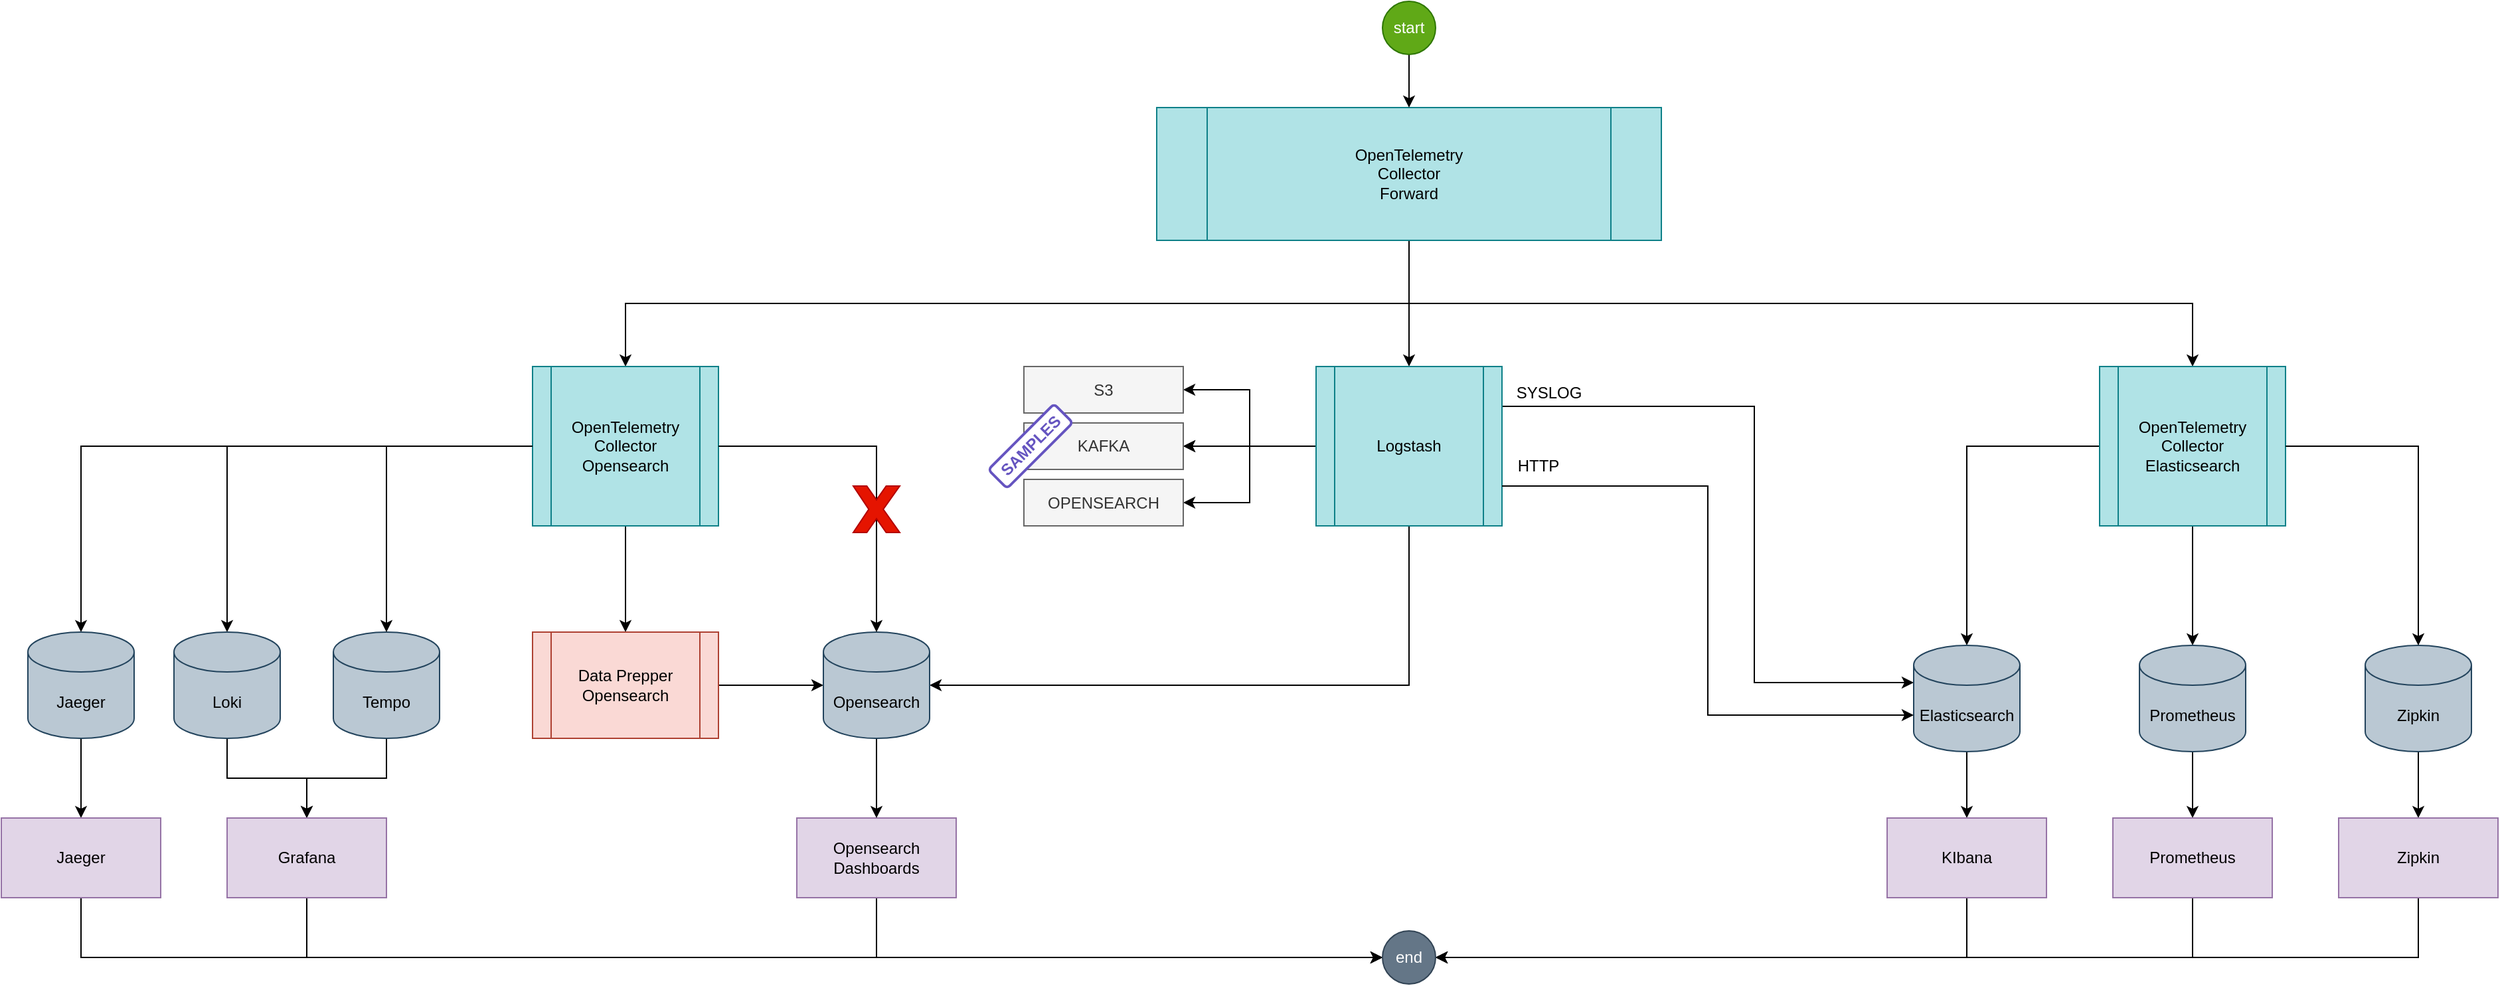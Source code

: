 <mxfile version="27.2.0">
  <diagram name="Page-1" id="sxVnqw21GZPcm04nLz4V">
    <mxGraphModel dx="4224" dy="832" grid="1" gridSize="10" guides="1" tooltips="1" connect="1" arrows="1" fold="1" page="1" pageScale="1" pageWidth="850" pageHeight="1100" math="0" shadow="0">
      <root>
        <mxCell id="0" />
        <mxCell id="1" parent="0" />
        <mxCell id="rMzshPHU6KnUzgn7r8EB-4" value="" style="edgeStyle=orthogonalEdgeStyle;rounded=0;orthogonalLoop=1;jettySize=auto;html=1;exitX=0.5;exitY=1;exitDx=0;exitDy=0;" edge="1" parent="1" source="rMzshPHU6KnUzgn7r8EB-1" target="rMzshPHU6KnUzgn7r8EB-3">
          <mxGeometry relative="1" as="geometry" />
        </mxCell>
        <mxCell id="rMzshPHU6KnUzgn7r8EB-6" value="" style="edgeStyle=orthogonalEdgeStyle;rounded=0;orthogonalLoop=1;jettySize=auto;html=1;exitX=0.5;exitY=1;exitDx=0;exitDy=0;" edge="1" parent="1" source="rMzshPHU6KnUzgn7r8EB-1" target="rMzshPHU6KnUzgn7r8EB-5">
          <mxGeometry relative="1" as="geometry" />
        </mxCell>
        <mxCell id="rMzshPHU6KnUzgn7r8EB-8" value="" style="edgeStyle=orthogonalEdgeStyle;rounded=0;orthogonalLoop=1;jettySize=auto;html=1;exitX=0.5;exitY=1;exitDx=0;exitDy=0;" edge="1" parent="1" source="rMzshPHU6KnUzgn7r8EB-1" target="rMzshPHU6KnUzgn7r8EB-7">
          <mxGeometry relative="1" as="geometry" />
        </mxCell>
        <mxCell id="rMzshPHU6KnUzgn7r8EB-1" value="&lt;div&gt;OpenTelemetry&lt;/div&gt;&lt;div&gt;Collector&lt;/div&gt;&lt;div&gt;Forward&lt;/div&gt;" style="shape=process;whiteSpace=wrap;html=1;backgroundOutline=1;fillColor=#b0e3e6;strokeColor=#0e8088;" vertex="1" parent="1">
          <mxGeometry x="-480" y="220" width="380" height="100" as="geometry" />
        </mxCell>
        <mxCell id="rMzshPHU6KnUzgn7r8EB-28" style="edgeStyle=orthogonalEdgeStyle;rounded=0;orthogonalLoop=1;jettySize=auto;html=1;" edge="1" parent="1" source="rMzshPHU6KnUzgn7r8EB-3" target="rMzshPHU6KnUzgn7r8EB-22">
          <mxGeometry relative="1" as="geometry" />
        </mxCell>
        <mxCell id="rMzshPHU6KnUzgn7r8EB-34" style="edgeStyle=orthogonalEdgeStyle;rounded=0;orthogonalLoop=1;jettySize=auto;html=1;" edge="1" parent="1" source="rMzshPHU6KnUzgn7r8EB-3" target="rMzshPHU6KnUzgn7r8EB-21">
          <mxGeometry relative="1" as="geometry" />
        </mxCell>
        <mxCell id="rMzshPHU6KnUzgn7r8EB-3" value="&lt;div&gt;OpenTelemetry&lt;/div&gt;&lt;div&gt;Collector&lt;/div&gt;&lt;div&gt;Elasticsearch&lt;/div&gt;" style="shape=process;whiteSpace=wrap;html=1;backgroundOutline=1;fillColor=#b0e3e6;strokeColor=#0e8088;" vertex="1" parent="1">
          <mxGeometry x="230" y="415" width="140" height="120" as="geometry" />
        </mxCell>
        <mxCell id="rMzshPHU6KnUzgn7r8EB-10" value="" style="edgeStyle=orthogonalEdgeStyle;rounded=0;orthogonalLoop=1;jettySize=auto;html=1;" edge="1" parent="1" source="rMzshPHU6KnUzgn7r8EB-5" target="rMzshPHU6KnUzgn7r8EB-9">
          <mxGeometry relative="1" as="geometry" />
        </mxCell>
        <mxCell id="rMzshPHU6KnUzgn7r8EB-12" value="" style="edgeStyle=orthogonalEdgeStyle;rounded=0;orthogonalLoop=1;jettySize=auto;html=1;" edge="1" parent="1" source="rMzshPHU6KnUzgn7r8EB-5" target="rMzshPHU6KnUzgn7r8EB-11">
          <mxGeometry relative="1" as="geometry" />
        </mxCell>
        <mxCell id="rMzshPHU6KnUzgn7r8EB-13" value="" style="edgeStyle=orthogonalEdgeStyle;rounded=0;orthogonalLoop=1;jettySize=auto;html=1;" edge="1" parent="1" source="rMzshPHU6KnUzgn7r8EB-5" target="rMzshPHU6KnUzgn7r8EB-11">
          <mxGeometry relative="1" as="geometry" />
        </mxCell>
        <mxCell id="rMzshPHU6KnUzgn7r8EB-16" style="edgeStyle=orthogonalEdgeStyle;rounded=0;orthogonalLoop=1;jettySize=auto;html=1;exitX=0.5;exitY=1;exitDx=0;exitDy=0;entryX=1;entryY=0.5;entryDx=0;entryDy=0;entryPerimeter=0;" edge="1" parent="1" source="rMzshPHU6KnUzgn7r8EB-5" target="rMzshPHU6KnUzgn7r8EB-37">
          <mxGeometry relative="1" as="geometry">
            <mxPoint x="-490.0" y="665" as="targetPoint" />
          </mxGeometry>
        </mxCell>
        <mxCell id="rMzshPHU6KnUzgn7r8EB-39" style="edgeStyle=orthogonalEdgeStyle;rounded=0;orthogonalLoop=1;jettySize=auto;html=1;entryX=0;entryY=0;entryDx=0;entryDy=27.5;entryPerimeter=0;exitX=1;exitY=0.25;exitDx=0;exitDy=0;" edge="1" parent="1" source="rMzshPHU6KnUzgn7r8EB-5" target="rMzshPHU6KnUzgn7r8EB-22">
          <mxGeometry relative="1" as="geometry">
            <Array as="points">
              <mxPoint x="-30" y="445" />
              <mxPoint x="-30" y="653" />
              <mxPoint x="90" y="653" />
            </Array>
          </mxGeometry>
        </mxCell>
        <mxCell id="rMzshPHU6KnUzgn7r8EB-67" style="edgeStyle=orthogonalEdgeStyle;rounded=0;orthogonalLoop=1;jettySize=auto;html=1;" edge="1" parent="1" source="rMzshPHU6KnUzgn7r8EB-5" target="rMzshPHU6KnUzgn7r8EB-66">
          <mxGeometry relative="1" as="geometry" />
        </mxCell>
        <mxCell id="rMzshPHU6KnUzgn7r8EB-5" value="Logstash" style="shape=process;whiteSpace=wrap;html=1;backgroundOutline=1;fillColor=#b0e3e6;strokeColor=#0e8088;" vertex="1" parent="1">
          <mxGeometry x="-360" y="415" width="140" height="120" as="geometry" />
        </mxCell>
        <mxCell id="rMzshPHU6KnUzgn7r8EB-27" style="edgeStyle=orthogonalEdgeStyle;rounded=0;orthogonalLoop=1;jettySize=auto;html=1;" edge="1" parent="1" source="rMzshPHU6KnUzgn7r8EB-7" target="rMzshPHU6KnUzgn7r8EB-26">
          <mxGeometry relative="1" as="geometry" />
        </mxCell>
        <mxCell id="rMzshPHU6KnUzgn7r8EB-43" style="edgeStyle=orthogonalEdgeStyle;rounded=0;orthogonalLoop=1;jettySize=auto;html=1;" edge="1" parent="1" source="rMzshPHU6KnUzgn7r8EB-7" target="rMzshPHU6KnUzgn7r8EB-18">
          <mxGeometry relative="1" as="geometry" />
        </mxCell>
        <mxCell id="rMzshPHU6KnUzgn7r8EB-44" style="edgeStyle=orthogonalEdgeStyle;rounded=0;orthogonalLoop=1;jettySize=auto;html=1;" edge="1" parent="1" source="rMzshPHU6KnUzgn7r8EB-7" target="rMzshPHU6KnUzgn7r8EB-19">
          <mxGeometry relative="1" as="geometry" />
        </mxCell>
        <mxCell id="rMzshPHU6KnUzgn7r8EB-7" value="&lt;div&gt;OpenTelemetry&lt;/div&gt;&lt;div&gt;Collector&lt;/div&gt;&lt;div&gt;Opensearch&lt;/div&gt;" style="shape=process;whiteSpace=wrap;html=1;backgroundOutline=1;fillColor=#b0e3e6;strokeColor=#0e8088;" vertex="1" parent="1">
          <mxGeometry x="-950" y="415" width="140" height="120" as="geometry" />
        </mxCell>
        <mxCell id="rMzshPHU6KnUzgn7r8EB-9" value="S3" style="whiteSpace=wrap;html=1;fillColor=#f5f5f5;fontColor=#333333;strokeColor=#666666;" vertex="1" parent="1">
          <mxGeometry x="-580" y="415" width="120" height="35" as="geometry" />
        </mxCell>
        <mxCell id="rMzshPHU6KnUzgn7r8EB-11" value="KAFKA" style="whiteSpace=wrap;html=1;fillColor=#f5f5f5;fontColor=#333333;strokeColor=#666666;" vertex="1" parent="1">
          <mxGeometry x="-580" y="457.5" width="120" height="35" as="geometry" />
        </mxCell>
        <mxCell id="rMzshPHU6KnUzgn7r8EB-33" style="edgeStyle=orthogonalEdgeStyle;rounded=0;orthogonalLoop=1;jettySize=auto;html=1;" edge="1" parent="1" source="rMzshPHU6KnUzgn7r8EB-17" target="rMzshPHU6KnUzgn7r8EB-32">
          <mxGeometry relative="1" as="geometry" />
        </mxCell>
        <mxCell id="rMzshPHU6KnUzgn7r8EB-17" value="Zipkin" style="shape=cylinder3;whiteSpace=wrap;html=1;boundedLbl=1;backgroundOutline=1;size=15;fillColor=#bac8d3;strokeColor=#23445d;" vertex="1" parent="1">
          <mxGeometry x="430" y="625" width="80" height="80" as="geometry" />
        </mxCell>
        <mxCell id="rMzshPHU6KnUzgn7r8EB-49" style="edgeStyle=orthogonalEdgeStyle;rounded=0;orthogonalLoop=1;jettySize=auto;html=1;" edge="1" parent="1" source="rMzshPHU6KnUzgn7r8EB-18" target="rMzshPHU6KnUzgn7r8EB-48">
          <mxGeometry relative="1" as="geometry" />
        </mxCell>
        <mxCell id="rMzshPHU6KnUzgn7r8EB-18" value="Jaeger" style="shape=cylinder3;whiteSpace=wrap;html=1;boundedLbl=1;backgroundOutline=1;size=15;fillColor=#bac8d3;strokeColor=#23445d;" vertex="1" parent="1">
          <mxGeometry x="-1330" y="615" width="80" height="80" as="geometry" />
        </mxCell>
        <mxCell id="rMzshPHU6KnUzgn7r8EB-46" style="edgeStyle=orthogonalEdgeStyle;rounded=0;orthogonalLoop=1;jettySize=auto;html=1;" edge="1" parent="1" source="rMzshPHU6KnUzgn7r8EB-19" target="rMzshPHU6KnUzgn7r8EB-24">
          <mxGeometry relative="1" as="geometry" />
        </mxCell>
        <mxCell id="rMzshPHU6KnUzgn7r8EB-19" value="Loki" style="shape=cylinder3;whiteSpace=wrap;html=1;boundedLbl=1;backgroundOutline=1;size=15;fillColor=#bac8d3;strokeColor=#23445d;" vertex="1" parent="1">
          <mxGeometry x="-1220" y="615" width="80" height="80" as="geometry" />
        </mxCell>
        <mxCell id="rMzshPHU6KnUzgn7r8EB-47" style="edgeStyle=orthogonalEdgeStyle;rounded=0;orthogonalLoop=1;jettySize=auto;html=1;" edge="1" parent="1" source="rMzshPHU6KnUzgn7r8EB-20" target="rMzshPHU6KnUzgn7r8EB-24">
          <mxGeometry relative="1" as="geometry" />
        </mxCell>
        <mxCell id="rMzshPHU6KnUzgn7r8EB-20" value="Tempo" style="shape=cylinder3;whiteSpace=wrap;html=1;boundedLbl=1;backgroundOutline=1;size=15;fillColor=#bac8d3;strokeColor=#23445d;" vertex="1" parent="1">
          <mxGeometry x="-1100" y="615" width="80" height="80" as="geometry" />
        </mxCell>
        <mxCell id="rMzshPHU6KnUzgn7r8EB-36" style="edgeStyle=orthogonalEdgeStyle;rounded=0;orthogonalLoop=1;jettySize=auto;html=1;" edge="1" parent="1" source="rMzshPHU6KnUzgn7r8EB-21" target="rMzshPHU6KnUzgn7r8EB-35">
          <mxGeometry relative="1" as="geometry" />
        </mxCell>
        <mxCell id="rMzshPHU6KnUzgn7r8EB-21" value="Prometheus" style="shape=cylinder3;whiteSpace=wrap;html=1;boundedLbl=1;backgroundOutline=1;size=15;fillColor=#bac8d3;strokeColor=#23445d;" vertex="1" parent="1">
          <mxGeometry x="260" y="625" width="80" height="80" as="geometry" />
        </mxCell>
        <mxCell id="rMzshPHU6KnUzgn7r8EB-30" style="edgeStyle=orthogonalEdgeStyle;rounded=0;orthogonalLoop=1;jettySize=auto;html=1;" edge="1" parent="1" source="rMzshPHU6KnUzgn7r8EB-22" target="rMzshPHU6KnUzgn7r8EB-23">
          <mxGeometry relative="1" as="geometry" />
        </mxCell>
        <mxCell id="rMzshPHU6KnUzgn7r8EB-22" value="Elasticsearch" style="shape=cylinder3;whiteSpace=wrap;html=1;boundedLbl=1;backgroundOutline=1;size=15;fillColor=#bac8d3;strokeColor=#23445d;" vertex="1" parent="1">
          <mxGeometry x="90" y="625" width="80" height="80" as="geometry" />
        </mxCell>
        <mxCell id="rMzshPHU6KnUzgn7r8EB-57" style="edgeStyle=orthogonalEdgeStyle;rounded=0;orthogonalLoop=1;jettySize=auto;html=1;entryX=1;entryY=0.5;entryDx=0;entryDy=0;exitX=0.5;exitY=1;exitDx=0;exitDy=0;" edge="1" parent="1" source="rMzshPHU6KnUzgn7r8EB-23" target="rMzshPHU6KnUzgn7r8EB-53">
          <mxGeometry relative="1" as="geometry" />
        </mxCell>
        <mxCell id="rMzshPHU6KnUzgn7r8EB-23" value="KIbana" style="whiteSpace=wrap;html=1;fillColor=#e1d5e7;strokeColor=#9673a6;" vertex="1" parent="1">
          <mxGeometry x="70" y="755" width="120" height="60" as="geometry" />
        </mxCell>
        <mxCell id="rMzshPHU6KnUzgn7r8EB-55" style="edgeStyle=orthogonalEdgeStyle;rounded=0;orthogonalLoop=1;jettySize=auto;html=1;entryX=0;entryY=0.5;entryDx=0;entryDy=0;exitX=0.5;exitY=1;exitDx=0;exitDy=0;" edge="1" parent="1" source="rMzshPHU6KnUzgn7r8EB-24" target="rMzshPHU6KnUzgn7r8EB-53">
          <mxGeometry relative="1" as="geometry" />
        </mxCell>
        <mxCell id="rMzshPHU6KnUzgn7r8EB-24" value="Grafana" style="whiteSpace=wrap;html=1;fillColor=#e1d5e7;strokeColor=#9673a6;" vertex="1" parent="1">
          <mxGeometry x="-1180" y="755" width="120" height="60" as="geometry" />
        </mxCell>
        <mxCell id="rMzshPHU6KnUzgn7r8EB-56" style="edgeStyle=orthogonalEdgeStyle;rounded=0;orthogonalLoop=1;jettySize=auto;html=1;entryX=0;entryY=0.5;entryDx=0;entryDy=0;exitX=0.5;exitY=1;exitDx=0;exitDy=0;" edge="1" parent="1" source="rMzshPHU6KnUzgn7r8EB-25" target="rMzshPHU6KnUzgn7r8EB-53">
          <mxGeometry relative="1" as="geometry" />
        </mxCell>
        <mxCell id="rMzshPHU6KnUzgn7r8EB-25" value="&lt;div&gt;Opensearch&lt;/div&gt;&lt;div&gt;Dashboards&lt;/div&gt;" style="whiteSpace=wrap;html=1;fillColor=#e1d5e7;strokeColor=#9673a6;" vertex="1" parent="1">
          <mxGeometry x="-751" y="755" width="120" height="60" as="geometry" />
        </mxCell>
        <mxCell id="rMzshPHU6KnUzgn7r8EB-38" style="edgeStyle=orthogonalEdgeStyle;rounded=0;orthogonalLoop=1;jettySize=auto;html=1;entryX=0;entryY=0.5;entryDx=0;entryDy=0;entryPerimeter=0;" edge="1" parent="1" source="rMzshPHU6KnUzgn7r8EB-26" target="rMzshPHU6KnUzgn7r8EB-37">
          <mxGeometry relative="1" as="geometry" />
        </mxCell>
        <mxCell id="rMzshPHU6KnUzgn7r8EB-26" value="&lt;div&gt;Data Prepper&lt;/div&gt;&lt;div&gt;Opensearch&lt;/div&gt;" style="shape=process;whiteSpace=wrap;html=1;backgroundOutline=1;fillColor=#fad9d5;strokeColor=#ae4132;" vertex="1" parent="1">
          <mxGeometry x="-950" y="615" width="140" height="80" as="geometry" />
        </mxCell>
        <mxCell id="rMzshPHU6KnUzgn7r8EB-31" style="edgeStyle=orthogonalEdgeStyle;rounded=0;orthogonalLoop=1;jettySize=auto;html=1;" edge="1" parent="1" source="rMzshPHU6KnUzgn7r8EB-3" target="rMzshPHU6KnUzgn7r8EB-17">
          <mxGeometry relative="1" as="geometry" />
        </mxCell>
        <mxCell id="rMzshPHU6KnUzgn7r8EB-59" style="edgeStyle=orthogonalEdgeStyle;rounded=0;orthogonalLoop=1;jettySize=auto;html=1;entryX=1;entryY=0.5;entryDx=0;entryDy=0;exitX=0.5;exitY=1;exitDx=0;exitDy=0;" edge="1" parent="1" source="rMzshPHU6KnUzgn7r8EB-32" target="rMzshPHU6KnUzgn7r8EB-53">
          <mxGeometry relative="1" as="geometry" />
        </mxCell>
        <mxCell id="rMzshPHU6KnUzgn7r8EB-32" value="Zipkin" style="whiteSpace=wrap;html=1;fillColor=#e1d5e7;strokeColor=#9673a6;" vertex="1" parent="1">
          <mxGeometry x="410" y="755" width="120" height="60" as="geometry" />
        </mxCell>
        <mxCell id="rMzshPHU6KnUzgn7r8EB-58" style="edgeStyle=orthogonalEdgeStyle;rounded=0;orthogonalLoop=1;jettySize=auto;html=1;entryX=1;entryY=0.5;entryDx=0;entryDy=0;exitX=0.5;exitY=1;exitDx=0;exitDy=0;" edge="1" parent="1" source="rMzshPHU6KnUzgn7r8EB-35" target="rMzshPHU6KnUzgn7r8EB-53">
          <mxGeometry relative="1" as="geometry" />
        </mxCell>
        <mxCell id="rMzshPHU6KnUzgn7r8EB-35" value="Prometheus" style="whiteSpace=wrap;html=1;fillColor=#e1d5e7;strokeColor=#9673a6;" vertex="1" parent="1">
          <mxGeometry x="240" y="755" width="120" height="60" as="geometry" />
        </mxCell>
        <mxCell id="rMzshPHU6KnUzgn7r8EB-42" style="edgeStyle=orthogonalEdgeStyle;rounded=0;orthogonalLoop=1;jettySize=auto;html=1;" edge="1" parent="1" source="rMzshPHU6KnUzgn7r8EB-37" target="rMzshPHU6KnUzgn7r8EB-25">
          <mxGeometry relative="1" as="geometry" />
        </mxCell>
        <mxCell id="rMzshPHU6KnUzgn7r8EB-37" value="Opensearch" style="shape=cylinder3;whiteSpace=wrap;html=1;boundedLbl=1;backgroundOutline=1;size=15;fillColor=#bac8d3;strokeColor=#23445d;" vertex="1" parent="1">
          <mxGeometry x="-731" y="615" width="80" height="80" as="geometry" />
        </mxCell>
        <mxCell id="rMzshPHU6KnUzgn7r8EB-40" value="SYSLOG" style="text;html=1;align=center;verticalAlign=middle;resizable=0;points=[];autosize=1;strokeColor=none;fillColor=none;" vertex="1" parent="1">
          <mxGeometry x="-220" y="420" width="70" height="30" as="geometry" />
        </mxCell>
        <mxCell id="rMzshPHU6KnUzgn7r8EB-41" value="HTTP" style="text;html=1;align=center;verticalAlign=middle;resizable=0;points=[];autosize=1;strokeColor=none;fillColor=none;" vertex="1" parent="1">
          <mxGeometry x="-218" y="475" width="50" height="30" as="geometry" />
        </mxCell>
        <mxCell id="rMzshPHU6KnUzgn7r8EB-45" style="edgeStyle=orthogonalEdgeStyle;rounded=0;orthogonalLoop=1;jettySize=auto;html=1;entryX=0.5;entryY=0;entryDx=0;entryDy=0;entryPerimeter=0;" edge="1" parent="1" source="rMzshPHU6KnUzgn7r8EB-7" target="rMzshPHU6KnUzgn7r8EB-20">
          <mxGeometry relative="1" as="geometry" />
        </mxCell>
        <mxCell id="rMzshPHU6KnUzgn7r8EB-54" style="edgeStyle=orthogonalEdgeStyle;rounded=0;orthogonalLoop=1;jettySize=auto;html=1;entryX=0;entryY=0.5;entryDx=0;entryDy=0;exitX=0.5;exitY=1;exitDx=0;exitDy=0;" edge="1" parent="1" source="rMzshPHU6KnUzgn7r8EB-48" target="rMzshPHU6KnUzgn7r8EB-53">
          <mxGeometry relative="1" as="geometry" />
        </mxCell>
        <mxCell id="rMzshPHU6KnUzgn7r8EB-48" value="Jaeger" style="whiteSpace=wrap;html=1;fillColor=#e1d5e7;strokeColor=#9673a6;" vertex="1" parent="1">
          <mxGeometry x="-1350" y="755" width="120" height="60" as="geometry" />
        </mxCell>
        <mxCell id="rMzshPHU6KnUzgn7r8EB-52" style="edgeStyle=orthogonalEdgeStyle;rounded=0;orthogonalLoop=1;jettySize=auto;html=1;" edge="1" parent="1" source="rMzshPHU6KnUzgn7r8EB-50" target="rMzshPHU6KnUzgn7r8EB-1">
          <mxGeometry relative="1" as="geometry" />
        </mxCell>
        <mxCell id="rMzshPHU6KnUzgn7r8EB-50" value="start" style="ellipse;whiteSpace=wrap;html=1;fillColor=#60a917;strokeColor=#2D7600;fontColor=#ffffff;" vertex="1" parent="1">
          <mxGeometry x="-310" y="140" width="40" height="40" as="geometry" />
        </mxCell>
        <mxCell id="rMzshPHU6KnUzgn7r8EB-53" value="end" style="ellipse;whiteSpace=wrap;html=1;fillColor=#647687;fontColor=#ffffff;strokeColor=#314354;" vertex="1" parent="1">
          <mxGeometry x="-310" y="840" width="40" height="40" as="geometry" />
        </mxCell>
        <mxCell id="rMzshPHU6KnUzgn7r8EB-60" style="edgeStyle=orthogonalEdgeStyle;rounded=0;orthogonalLoop=1;jettySize=auto;html=1;entryX=0;entryY=0;entryDx=0;entryDy=52.5;entryPerimeter=0;exitX=1;exitY=0.75;exitDx=0;exitDy=0;" edge="1" parent="1" source="rMzshPHU6KnUzgn7r8EB-5" target="rMzshPHU6KnUzgn7r8EB-22">
          <mxGeometry relative="1" as="geometry" />
        </mxCell>
        <mxCell id="rMzshPHU6KnUzgn7r8EB-61" style="edgeStyle=orthogonalEdgeStyle;rounded=0;orthogonalLoop=1;jettySize=auto;html=1;entryX=0.5;entryY=0;entryDx=0;entryDy=0;entryPerimeter=0;" edge="1" parent="1" source="rMzshPHU6KnUzgn7r8EB-7" target="rMzshPHU6KnUzgn7r8EB-37">
          <mxGeometry relative="1" as="geometry" />
        </mxCell>
        <mxCell id="rMzshPHU6KnUzgn7r8EB-62" value="" style="verticalLabelPosition=bottom;verticalAlign=top;html=1;shape=mxgraph.basic.x;fillColor=#e51400;strokeColor=#B20000;fontColor=#ffffff;" vertex="1" parent="1">
          <mxGeometry x="-708.5" y="505" width="35" height="35" as="geometry" />
        </mxCell>
        <mxCell id="rMzshPHU6KnUzgn7r8EB-66" value="OPENSEARCH" style="whiteSpace=wrap;html=1;fillColor=#f5f5f5;fontColor=#333333;strokeColor=#666666;" vertex="1" parent="1">
          <mxGeometry x="-580" y="500" width="120" height="35" as="geometry" />
        </mxCell>
        <mxCell id="rMzshPHU6KnUzgn7r8EB-68" value="SAMPLES" style="dashed=0;html=1;rounded=1;strokeColor=light-dark(#6554C0,#FF3333);fontSize=12;align=center;fontStyle=1;strokeWidth=2;fontColor=light-dark(#6554C0,#FF3333);rotation=-45;" vertex="1" parent="1">
          <mxGeometry x="-610" y="465" width="70" height="20" as="geometry" />
        </mxCell>
      </root>
    </mxGraphModel>
  </diagram>
</mxfile>
